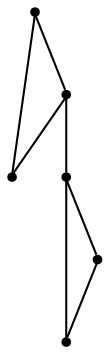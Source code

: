 graph {
  node [shape=point,comment="{\"directed\":false,\"doi\":\"10.1007/978-3-642-36763-2_14\",\"figure\":\"7 (1)\"}"]

  v0 [pos="936.203055873141,631.4764176659287"]
  v1 [pos="936.2030558731409,696.6660195402375"]
  v2 [pos="1001.4334687274155,631.4764176659287"]
  v3 [pos="936.2030558731409,794.4529658994182"]
  v4 [pos="1001.4334687274155,729.2631096703377"]
  v5 [pos="936.2030558731409,729.2631096703377"]

  v0 -- v1 [id="-1",pos="936.203055873141,631.4764176659287 918.2076151066324,631.4804873422769 903.605425619479,646.0745374930481 903.605425619479,664.0775138836842 903.605425619479,682.0804266856275 918.2076151066324,696.6703435713574 936.2030558731409,696.6660195402375"]
  v5 -- v3 [id="-8",pos="936.2030558731409,729.2631096703377 936.2030558731409,794.4529658994182 936.2030558731409,794.4529658994182 936.2030558731409,794.4529658994182"]
  v0 -- v2 [id="-9",pos="936.203055873141,631.4764176659287 1001.4334687274155,631.4764176659287 1001.4334687274155,631.4764176659287 1001.4334687274155,631.4764176659287"]
  v4 -- v5 [id="-14",pos="1001.4334687274155,729.2631096703377 936.2030558731409,729.2631096703377 936.2030558731409,729.2631096703377 936.2030558731409,729.2631096703377"]
  v3 -- v4 [id="-16",pos="936.2030558731409,794.4529658994182 972.2466023024269,794.4613596068865 1001.4468457065041,765.2732593053441 1001.4334687274155,729.2631096703377"]
  v1 -- v2 [id="-17",pos="936.2030558731409,696.6660195402375 972.2466023024269,696.6703435713574 1001.4468457065041,667.4822432698151 1001.4334687274155,631.4764176659287"]
  v1 -- v5 [id="-6",pos="936.2030558731409,696.6660195402375 936.2030558731409,729.2631096703377 936.2030558731409,729.2631096703377 936.2030558731409,729.2631096703377"]
}